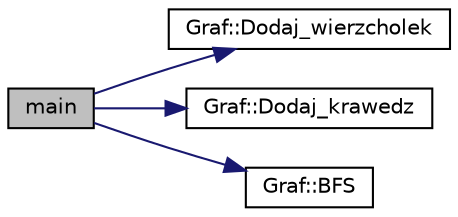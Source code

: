 digraph G
{
  edge [fontname="Helvetica",fontsize="10",labelfontname="Helvetica",labelfontsize="10"];
  node [fontname="Helvetica",fontsize="10",shape=record];
  rankdir="LR";
  Node1 [label="main",height=0.2,width=0.4,color="black", fillcolor="grey75", style="filled" fontcolor="black"];
  Node1 -> Node2 [color="midnightblue",fontsize="10",style="solid",fontname="Helvetica"];
  Node2 [label="Graf::Dodaj_wierzcholek",height=0.2,width=0.4,color="black", fillcolor="white", style="filled",URL="$class_graf.html#a2e9f4052ea562478c80b43d786c9068a",tooltip="Dodaje wierzchołek."];
  Node1 -> Node3 [color="midnightblue",fontsize="10",style="solid",fontname="Helvetica"];
  Node3 [label="Graf::Dodaj_krawedz",height=0.2,width=0.4,color="black", fillcolor="white", style="filled",URL="$class_graf.html#ae12b5623e92fa86ff51d51db1804e793",tooltip="Dodaje krawędź."];
  Node1 -> Node4 [color="midnightblue",fontsize="10",style="solid",fontname="Helvetica"];
  Node4 [label="Graf::BFS",height=0.2,width=0.4,color="black", fillcolor="white", style="filled",URL="$class_graf.html#aa101a5b533a42b4d9c447e8891920fe9",tooltip="Algorytm BFS."];
}
